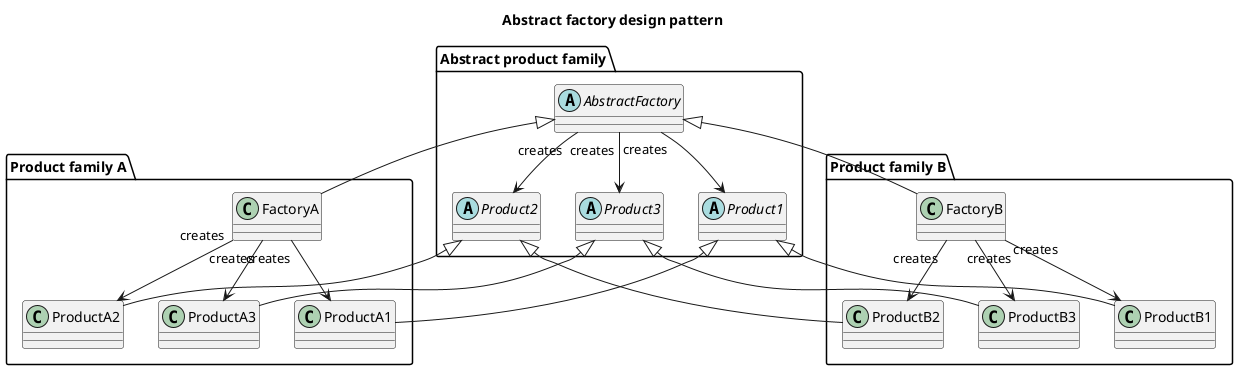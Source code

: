 @startuml abstract-factory

title Abstract factory design pattern

package "Abstract product family" {
    abstract class AbstractFactory
    abstract class Product1
    abstract class Product2
    abstract class Product3
}

package "Product family A" {
    class FactoryA
    class ProductA1
    class ProductA2
    class ProductA3
}

package "Product family B" {
    class FactoryB
    class ProductB1
    class ProductB2
    class ProductB3
}

AbstractFactory <|-- FactoryA
AbstractFactory <|-- FactoryB

Product1 <|-- ProductA1
Product1 <|-- ProductB1

Product2 <|-- ProductA2
Product2 <|-- ProductB2

Product3 <|-- ProductA3
Product3 <|-- ProductB3

AbstractFactory "creates" --> Product1
AbstractFactory "creates" --> Product2
AbstractFactory "creates" --> Product3

FactoryA "creates" --> ProductA1
FactoryA "creates" --> ProductA2
FactoryA "creates" --> ProductA3

FactoryB "creates" --> ProductB1
FactoryB "creates" --> ProductB2
FactoryB "creates" --> ProductB3

@enduml
